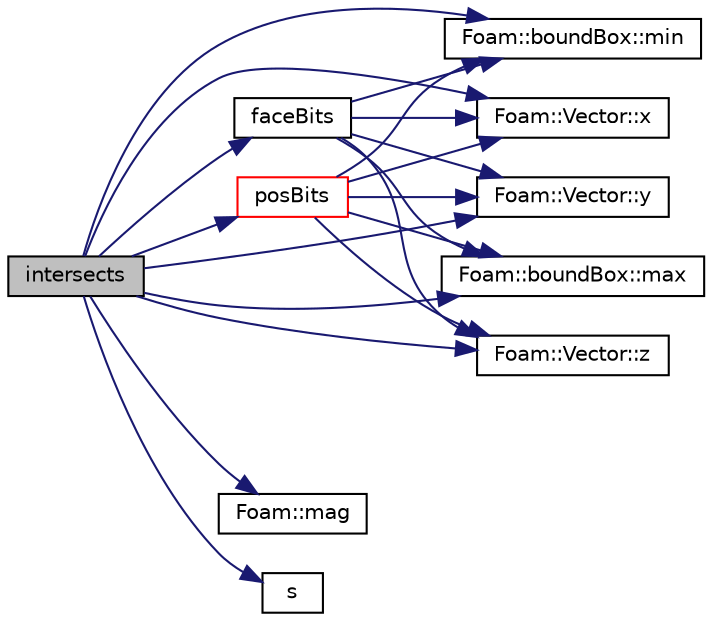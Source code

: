 digraph "intersects"
{
  bgcolor="transparent";
  edge [fontname="Helvetica",fontsize="10",labelfontname="Helvetica",labelfontsize="10"];
  node [fontname="Helvetica",fontsize="10",shape=record];
  rankdir="LR";
  Node189 [label="intersects",height=0.2,width=0.4,color="black", fillcolor="grey75", style="filled", fontcolor="black"];
  Node189 -> Node190 [color="midnightblue",fontsize="10",style="solid",fontname="Helvetica"];
  Node190 [label="faceBits",height=0.2,width=0.4,color="black",URL="$a28773.html#a3e87b1def66dc04558390da0d76d2657",tooltip="Code position of point on bounding box faces. "];
  Node190 -> Node191 [color="midnightblue",fontsize="10",style="solid",fontname="Helvetica"];
  Node191 [label="Foam::Vector::x",height=0.2,width=0.4,color="black",URL="$a29749.html#a63327976e5a8359700064a02ae22548e"];
  Node190 -> Node192 [color="midnightblue",fontsize="10",style="solid",fontname="Helvetica"];
  Node192 [label="Foam::boundBox::min",height=0.2,width=0.4,color="black",URL="$a28253.html#a41bea928bbb72b904d07db28570b07bd",tooltip="Minimum describing the bounding box. "];
  Node190 -> Node193 [color="midnightblue",fontsize="10",style="solid",fontname="Helvetica"];
  Node193 [label="Foam::boundBox::max",height=0.2,width=0.4,color="black",URL="$a28253.html#a43279cd20862e64a21c8c82ee6c2441b",tooltip="Maximum describing the bounding box. "];
  Node190 -> Node194 [color="midnightblue",fontsize="10",style="solid",fontname="Helvetica"];
  Node194 [label="Foam::Vector::y",height=0.2,width=0.4,color="black",URL="$a29749.html#a1ee865f676fbac703a49c6654dd3ad74"];
  Node190 -> Node195 [color="midnightblue",fontsize="10",style="solid",fontname="Helvetica"];
  Node195 [label="Foam::Vector::z",height=0.2,width=0.4,color="black",URL="$a29749.html#a1c8320b15610de211ec70ef966581423"];
  Node189 -> Node196 [color="midnightblue",fontsize="10",style="solid",fontname="Helvetica"];
  Node196 [label="Foam::mag",height=0.2,width=0.4,color="black",URL="$a21851.html#a929da2a3fdcf3dacbbe0487d3a330dae"];
  Node189 -> Node193 [color="midnightblue",fontsize="10",style="solid",fontname="Helvetica"];
  Node189 -> Node192 [color="midnightblue",fontsize="10",style="solid",fontname="Helvetica"];
  Node189 -> Node197 [color="midnightblue",fontsize="10",style="solid",fontname="Helvetica"];
  Node197 [label="posBits",height=0.2,width=0.4,color="red",URL="$a28773.html#ae64b0d004f8da0a95f2458df4be20b12",tooltip="Position of point relative to bounding box. "];
  Node197 -> Node191 [color="midnightblue",fontsize="10",style="solid",fontname="Helvetica"];
  Node197 -> Node192 [color="midnightblue",fontsize="10",style="solid",fontname="Helvetica"];
  Node197 -> Node193 [color="midnightblue",fontsize="10",style="solid",fontname="Helvetica"];
  Node197 -> Node194 [color="midnightblue",fontsize="10",style="solid",fontname="Helvetica"];
  Node197 -> Node195 [color="midnightblue",fontsize="10",style="solid",fontname="Helvetica"];
  Node189 -> Node199 [color="midnightblue",fontsize="10",style="solid",fontname="Helvetica"];
  Node199 [label="s",height=0.2,width=0.4,color="black",URL="$a19343.html#abb9c4233033fad2ad0206cd4adad3b9f"];
  Node189 -> Node191 [color="midnightblue",fontsize="10",style="solid",fontname="Helvetica"];
  Node189 -> Node194 [color="midnightblue",fontsize="10",style="solid",fontname="Helvetica"];
  Node189 -> Node195 [color="midnightblue",fontsize="10",style="solid",fontname="Helvetica"];
}

